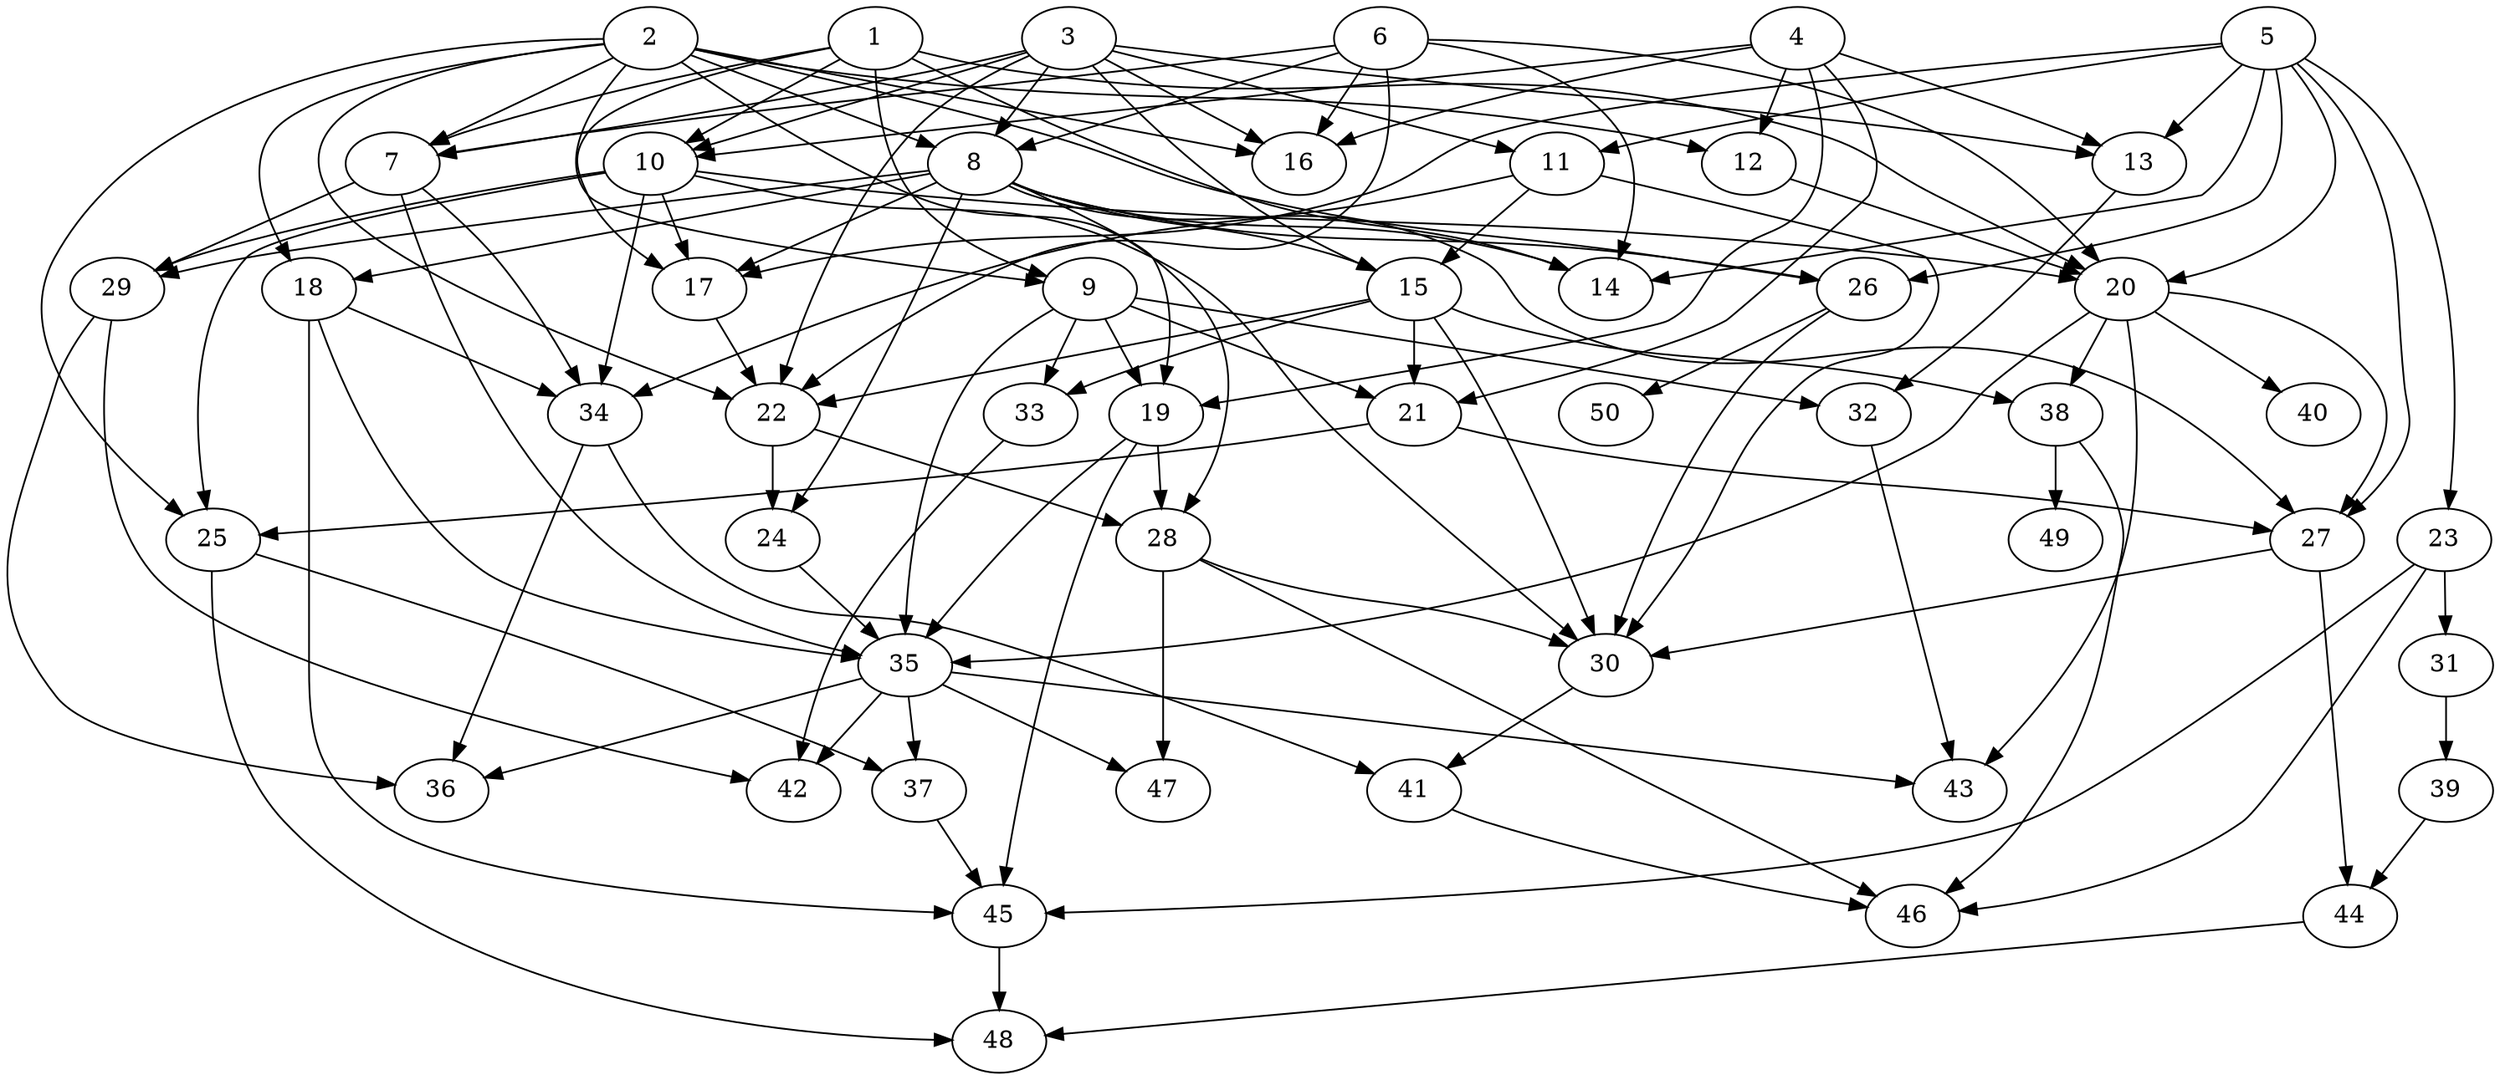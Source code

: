 // DAG automatically generated by daggen at Fri Aug  4 16:35:14 2017
// ./daggen --dot -n 50 --fat 0.5 --regular 0.8 --density 0.8 --jump 4 
digraph G {
  1 [size="38862", alpha="0.19"]
  1 -> 7 [size ="679"]
  1 -> 9 [size ="679"]
  1 -> 10 [size ="679"]
  1 -> 14 [size ="679"]
  1 -> 17 [size ="679"]
  1 -> 20 [size ="679"]
  2 [size="4829", alpha="0.09"]
  2 -> 7 [size ="302"]
  2 -> 8 [size ="302"]
  2 -> 9 [size ="302"]
  2 -> 12 [size ="302"]
  2 -> 16 [size ="302"]
  2 -> 18 [size ="302"]
  2 -> 22 [size ="302"]
  2 -> 25 [size ="302"]
  2 -> 26 [size ="302"]
  2 -> 28 [size ="302"]
  3 [size="26869", alpha="0.17"]
  3 -> 7 [size ="679"]
  3 -> 8 [size ="679"]
  3 -> 10 [size ="679"]
  3 -> 11 [size ="679"]
  3 -> 13 [size ="679"]
  3 -> 15 [size ="679"]
  3 -> 16 [size ="679"]
  3 -> 22 [size ="679"]
  4 [size="187381", alpha="0.03"]
  4 -> 10 [size ="134"]
  4 -> 12 [size ="134"]
  4 -> 13 [size ="134"]
  4 -> 16 [size ="134"]
  4 -> 19 [size ="134"]
  4 -> 21 [size ="134"]
  5 [size="4716", alpha="0.09"]
  5 -> 11 [size ="210"]
  5 -> 13 [size ="210"]
  5 -> 14 [size ="210"]
  5 -> 17 [size ="210"]
  5 -> 20 [size ="210"]
  5 -> 23 [size ="210"]
  5 -> 26 [size ="210"]
  5 -> 27 [size ="210"]
  6 [size="1421", alpha="0.19"]
  6 -> 7 [size ="75"]
  6 -> 8 [size ="75"]
  6 -> 14 [size ="75"]
  6 -> 16 [size ="75"]
  6 -> 20 [size ="75"]
  6 -> 22 [size ="75"]
  7 [size="387439", alpha="0.10"]
  7 -> 29 [size ="411"]
  7 -> 34 [size ="411"]
  7 -> 35 [size ="411"]
  8 [size="297490", alpha="0.15"]
  8 -> 14 [size ="537"]
  8 -> 15 [size ="537"]
  8 -> 17 [size ="537"]
  8 -> 18 [size ="537"]
  8 -> 19 [size ="537"]
  8 -> 24 [size ="537"]
  8 -> 26 [size ="537"]
  8 -> 27 [size ="537"]
  8 -> 29 [size ="537"]
  9 [size="28991", alpha="0.18"]
  9 -> 19 [size ="75"]
  9 -> 21 [size ="75"]
  9 -> 32 [size ="75"]
  9 -> 33 [size ="75"]
  9 -> 35 [size ="75"]
  10 [size="28991", alpha="0.01"]
  10 -> 17 [size ="75"]
  10 -> 20 [size ="75"]
  10 -> 25 [size ="75"]
  10 -> 29 [size ="75"]
  10 -> 30 [size ="75"]
  10 -> 34 [size ="75"]
  11 [size="231928", alpha="0.16"]
  11 -> 15 [size ="302"]
  11 -> 30 [size ="302"]
  11 -> 34 [size ="302"]
  12 [size="4313", alpha="0.15"]
  12 -> 20 [size ="75"]
  13 [size="22636", alpha="0.17"]
  13 -> 32 [size ="839"]
  14 [size="67175", alpha="0.08"]
  15 [size="149810", alpha="0.00"]
  15 -> 21 [size ="411"]
  15 -> 22 [size ="411"]
  15 -> 30 [size ="411"]
  15 -> 33 [size ="411"]
  15 -> 38 [size ="411"]
  16 [size="782758", alpha="0.03"]
  17 [size="9784", alpha="0.00"]
  17 -> 22 [size ="537"]
  18 [size="274040", alpha="0.02"]
  18 -> 34 [size ="537"]
  18 -> 35 [size ="537"]
  18 -> 45 [size ="537"]
  19 [size="251176", alpha="0.11"]
  19 -> 28 [size ="679"]
  19 -> 35 [size ="679"]
  19 -> 45 [size ="679"]
  20 [size="549", alpha="0.05"]
  20 -> 27 [size ="34"]
  20 -> 35 [size ="34"]
  20 -> 38 [size ="34"]
  20 -> 40 [size ="34"]
  20 -> 43 [size ="34"]
  21 [size="8590", alpha="0.13"]
  21 -> 25 [size ="34"]
  21 -> 27 [size ="34"]
  22 [size="231928", alpha="0.12"]
  22 -> 24 [size ="302"]
  22 -> 28 [size ="302"]
  23 [size="68719", alpha="0.07"]
  23 -> 31 [size ="134"]
  23 -> 45 [size ="134"]
  23 -> 46 [size ="134"]
  24 [size="76420", alpha="0.04"]
  24 -> 35 [size ="75"]
  25 [size="158333", alpha="0.18"]
  25 -> 37 [size ="134"]
  25 -> 48 [size ="134"]
  26 [size="8590", alpha="0.14"]
  26 -> 30 [size ="34"]
  26 -> 50 [size ="34"]
  27 [size="7015", alpha="0.19"]
  27 -> 30 [size ="302"]
  27 -> 44 [size ="302"]
  28 [size="8590", alpha="0.05"]
  28 -> 30 [size ="34"]
  28 -> 46 [size ="34"]
  28 -> 47 [size ="34"]
  29 [size="35943", alpha="0.17"]
  29 -> 36 [size ="839"]
  29 -> 42 [size ="839"]
  30 [size="220184", alpha="0.07"]
  30 -> 41 [size ="411"]
  31 [size="782758", alpha="0.20"]
  31 -> 39 [size ="679"]
  32 [size="8464", alpha="0.04"]
  32 -> 43 [size ="134"]
  33 [size="1073742", alpha="0.03"]
  33 -> 42 [size ="839"]
  34 [size="4230", alpha="0.09"]
  34 -> 36 [size ="134"]
  34 -> 41 [size ="134"]
  35 [size="231928", alpha="0.19"]
  35 -> 36 [size ="302"]
  35 -> 37 [size ="302"]
  35 -> 42 [size ="302"]
  35 -> 43 [size ="302"]
  35 -> 47 [size ="302"]
  36 [size="231928", alpha="0.14"]
  37 [size="10735", alpha="0.17"]
  37 -> 45 [size ="210"]
  38 [size="8590", alpha="0.08"]
  38 -> 46 [size ="34"]
  38 -> 49 [size ="34"]
  39 [size="1339", alpha="0.12"]
  39 -> 44 [size ="34"]
  40 [size="1282947", alpha="0.13"]
  41 [size="22688", alpha="0.08"]
  41 -> 46 [size ="537"]
  42 [size="373384", alpha="0.01"]
  43 [size="231928", alpha="0.06"]
  44 [size="134218", alpha="0.05"]
  44 -> 48 [size ="210"]
  45 [size="7384", alpha="0.03"]
  45 -> 48 [size ="210"]
  46 [size="28991", alpha="0.13"]
  47 [size="782758", alpha="0.15"]
  48 [size="184865", alpha="0.07"]
  49 [size="226738", alpha="0.04"]
  50 [size="85874", alpha="0.10"]
}
